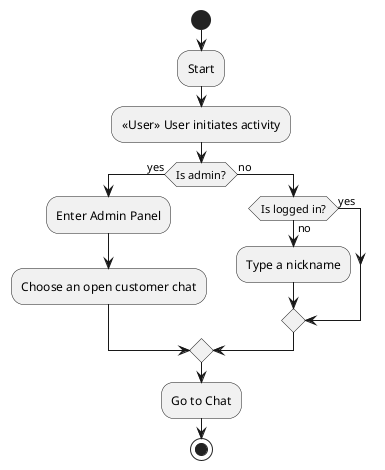 @startuml
start

:Start;
:<<User>> User initiates activity;
if (Is admin?) then (yes)
  :Enter Admin Panel;
  :Choose an open customer chat;
else (no)
  if (Is logged in?) then (yes)
  else (no)
    :Type a nickname;
  endif
endif
:Go to Chat;
stop



@enduml